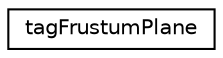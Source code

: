 digraph "Graphical Class Hierarchy"
{
 // LATEX_PDF_SIZE
  edge [fontname="Helvetica",fontsize="10",labelfontname="Helvetica",labelfontsize="10"];
  node [fontname="Helvetica",fontsize="10",shape=record];
  rankdir="LR";
  Node0 [label="tagFrustumPlane",height=0.2,width=0.4,color="black", fillcolor="white", style="filled",URL="$structtag_frustum_plane.html",tooltip="Defines four points of a frustum plane"];
}
